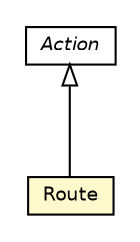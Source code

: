 #!/usr/local/bin/dot
#
# Class diagram 
# Generated by UMLGraph version R5_6-24-gf6e263 (http://www.umlgraph.org/)
#

digraph G {
	edge [fontname="Helvetica",fontsize=10,labelfontname="Helvetica",labelfontsize=10];
	node [fontname="Helvetica",fontsize=10,shape=plaintext];
	nodesep=0.25;
	ranksep=0.5;
	// sabina.Action
	c758 [label=<<table title="sabina.Action" border="0" cellborder="1" cellspacing="0" cellpadding="2" port="p" href="./Action.html">
		<tr><td><table border="0" cellspacing="0" cellpadding="1">
<tr><td align="center" balign="center"><font face="Helvetica-Oblique"> Action </font></td></tr>
		</table></td></tr>
		</table>>, URL="./Action.html", fontname="Helvetica", fontcolor="black", fontsize=9.0];
	// sabina.Route
	c759 [label=<<table title="sabina.Route" border="0" cellborder="1" cellspacing="0" cellpadding="2" port="p" bgcolor="lemonChiffon" href="./Route.html">
		<tr><td><table border="0" cellspacing="0" cellpadding="1">
<tr><td align="center" balign="center"> Route </td></tr>
		</table></td></tr>
		</table>>, URL="./Route.html", fontname="Helvetica", fontcolor="black", fontsize=9.0];
	//sabina.Route extends sabina.Action
	c758:p -> c759:p [dir=back,arrowtail=empty];
}

